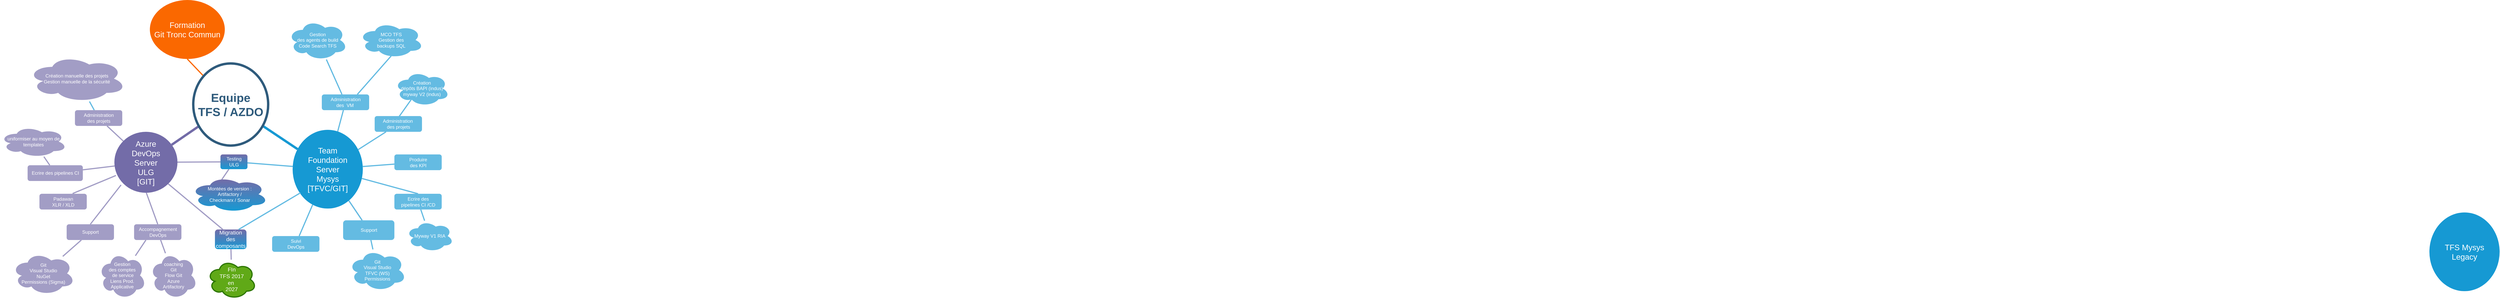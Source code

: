 <mxfile version="22.1.2" type="github">
  <diagram id="6a731a19-8d31-9384-78a2-239565b7b9f0" name="Page-1">
    <mxGraphModel dx="1434" dy="-69" grid="1" gridSize="10" guides="1" tooltips="1" connect="1" arrows="1" fold="1" page="1" pageScale="1" pageWidth="1169" pageHeight="827" background="none" math="0" shadow="0">
      <root>
        <mxCell id="0" />
        <mxCell id="1" parent="0" />
        <mxCell id="gx2I6z4kmaoWejYR-BX5-1570" value="" style="edgeStyle=none;shape=connector;rounded=1;orthogonalLoop=1;jettySize=auto;html=1;labelBackgroundColor=default;strokeColor=#64BBE2;strokeWidth=3;align=center;verticalAlign=middle;fontFamily=Helvetica;fontSize=11;fontColor=default;endArrow=none;" edge="1" parent="1" source="1353" target="gx2I6z4kmaoWejYR-BX5-1568">
          <mxGeometry relative="1" as="geometry" />
        </mxCell>
        <mxCell id="gx2I6z4kmaoWejYR-BX5-1575" value="" style="edgeStyle=none;shape=connector;rounded=1;orthogonalLoop=1;jettySize=auto;html=1;labelBackgroundColor=default;strokeColor=#A29DC5;strokeWidth=3;align=center;verticalAlign=middle;fontFamily=Helvetica;fontSize=20;fontColor=#FFFFFF;endArrow=none;" edge="1" parent="1" source="1353" target="1445">
          <mxGeometry relative="1" as="geometry" />
        </mxCell>
        <mxCell id="1353" value="Team &lt;br&gt;Foundation &lt;br&gt;Server &lt;br&gt;Mysys&lt;br&gt;[TFVC/GIT]" style="ellipse;whiteSpace=wrap;html=1;shadow=0;fontFamily=Helvetica;fontSize=20;fontColor=#FFFFFF;align=center;strokeWidth=3;fillColor=#1699D3;strokeColor=none;" parent="1" vertex="1">
          <mxGeometry x="1902" y="1190" width="178" height="200" as="geometry" />
        </mxCell>
        <mxCell id="1362" style="endArrow=none;strokeWidth=6;strokeColor=#1699D3;html=1;" parent="1" source="1515" target="1353" edge="1">
          <mxGeometry relative="1" as="geometry" />
        </mxCell>
        <mxCell id="1363" style="endArrow=none;strokeWidth=6;strokeColor=#736CA8;html=1;" parent="1" source="1515" target="1516" edge="1">
          <mxGeometry relative="1" as="geometry" />
        </mxCell>
        <mxCell id="1435" value="Suivi&lt;br&gt;DevOps" style="rounded=1;fillColor=#64BBE2;strokeColor=none;strokeWidth=3;shadow=0;html=1;fontColor=#FFFFFF;" parent="1" vertex="1">
          <mxGeometry x="1850" y="1460" width="120" height="40" as="geometry" />
        </mxCell>
        <mxCell id="gx2I6z4kmaoWejYR-BX5-1550" value="" style="edgeStyle=none;shape=connector;rounded=1;orthogonalLoop=1;jettySize=auto;html=1;labelBackgroundColor=default;strokeColor=#64BBE2;strokeWidth=3;align=center;verticalAlign=middle;fontFamily=Helvetica;fontSize=11;fontColor=default;endArrow=none;" edge="1" parent="1" source="1437" target="gx2I6z4kmaoWejYR-BX5-1549">
          <mxGeometry relative="1" as="geometry" />
        </mxCell>
        <mxCell id="1437" value="Administration&lt;br&gt;des&amp;nbsp; VM&amp;nbsp;" style="rounded=1;fillColor=#64BBE2;strokeColor=none;strokeWidth=3;shadow=0;html=1;fontColor=#FFFFFF;" parent="1" vertex="1">
          <mxGeometry x="1976" y="1100" width="120" height="40" as="geometry" />
        </mxCell>
        <mxCell id="1438" value="Administration&amp;nbsp;&lt;br&gt;des projets" style="rounded=1;fillColor=#64BBE2;strokeColor=none;strokeWidth=3;shadow=0;html=1;fontColor=#FFFFFF;" parent="1" vertex="1">
          <mxGeometry x="2110" y="1155" width="120" height="40" as="geometry" />
        </mxCell>
        <mxCell id="gx2I6z4kmaoWejYR-BX5-1546" value="" style="edgeStyle=none;shape=connector;rounded=1;orthogonalLoop=1;jettySize=auto;html=1;labelBackgroundColor=default;strokeColor=#64BBE2;strokeWidth=3;align=center;verticalAlign=middle;fontFamily=Helvetica;fontSize=11;fontColor=default;endArrow=none;" edge="1" parent="1" source="1440" target="gx2I6z4kmaoWejYR-BX5-1544">
          <mxGeometry relative="1" as="geometry" />
        </mxCell>
        <mxCell id="1440" value="Ecrire des &lt;br&gt;pipelines CI /CD" style="rounded=1;fillColor=#64BBE2;strokeColor=none;strokeWidth=3;shadow=0;html=1;fontColor=#FFFFFF;" parent="1" vertex="1">
          <mxGeometry x="2160" y="1352.5" width="120" height="40" as="geometry" />
        </mxCell>
        <mxCell id="gx2I6z4kmaoWejYR-BX5-1548" value="" style="edgeStyle=none;shape=connector;rounded=1;orthogonalLoop=1;jettySize=auto;html=1;labelBackgroundColor=default;strokeColor=#64BBE2;strokeWidth=3;align=center;verticalAlign=middle;fontFamily=Helvetica;fontSize=11;fontColor=default;endArrow=none;" edge="1" parent="1" source="1445" target="gx2I6z4kmaoWejYR-BX5-1547">
          <mxGeometry relative="1" as="geometry" />
        </mxCell>
        <mxCell id="1445" value="Support" style="rounded=1;fillColor=#64BBE2;strokeColor=none;strokeWidth=3;shadow=0;html=1;fontColor=#FFFFFF;" parent="1" vertex="1">
          <mxGeometry x="2030" y="1420" width="130" height="50" as="geometry" />
        </mxCell>
        <mxCell id="1446" value="" style="edgeStyle=none;endArrow=none;strokeWidth=3;strokeColor=#64BBE2;html=1;" parent="1" source="1353" target="1435" edge="1">
          <mxGeometry x="-24" y="196.5" width="100" height="100" as="geometry">
            <mxPoint x="-146" y="861.25" as="sourcePoint" />
            <mxPoint x="-46" y="761.25" as="targetPoint" />
          </mxGeometry>
        </mxCell>
        <mxCell id="1448" value="" style="edgeStyle=none;endArrow=none;strokeWidth=3;strokeColor=#64BBE2;html=1;" parent="1" source="1353" target="1437" edge="1">
          <mxGeometry x="-24" y="196.5" width="100" height="100" as="geometry">
            <mxPoint x="-146" y="861.25" as="sourcePoint" />
            <mxPoint x="-46" y="761.25" as="targetPoint" />
          </mxGeometry>
        </mxCell>
        <mxCell id="1449" value="" style="edgeStyle=none;endArrow=none;strokeWidth=3;strokeColor=#64BBE2;html=1;" parent="1" source="1353" target="1438" edge="1">
          <mxGeometry x="-24" y="196.5" width="100" height="100" as="geometry">
            <mxPoint x="-146" y="861.25" as="sourcePoint" />
            <mxPoint x="-46" y="761.25" as="targetPoint" />
          </mxGeometry>
        </mxCell>
        <mxCell id="1451" value="" style="edgeStyle=none;endArrow=none;strokeWidth=3;strokeColor=#64BBE2;html=1;entryX=0.5;entryY=0;entryDx=0;entryDy=0;" parent="1" source="1353" target="1440" edge="1">
          <mxGeometry x="-24" y="196.5" width="100" height="100" as="geometry">
            <mxPoint x="-146" y="861.25" as="sourcePoint" />
            <mxPoint x="2190" y="1400" as="targetPoint" />
          </mxGeometry>
        </mxCell>
        <mxCell id="1456" value="" style="edgeStyle=none;endArrow=none;strokeWidth=3;strokeColor=#64BBE2;html=1;" parent="1" source="1353" target="1445" edge="1">
          <mxGeometry x="-24" y="196.5" width="100" height="100" as="geometry">
            <mxPoint x="-146" y="861.25" as="sourcePoint" />
            <mxPoint x="-46" y="761.25" as="targetPoint" />
          </mxGeometry>
        </mxCell>
        <mxCell id="gx2I6z4kmaoWejYR-BX5-1559" value="" style="edgeStyle=none;shape=connector;rounded=1;orthogonalLoop=1;jettySize=auto;html=1;labelBackgroundColor=default;strokeColor=#FA6800;strokeWidth=3;align=center;verticalAlign=middle;fontFamily=Helvetica;fontSize=20;fontColor=#FFFFFF;endArrow=none;entryX=0.5;entryY=1;entryDx=0;entryDy=0;" edge="1" parent="1" source="1515" target="gx2I6z4kmaoWejYR-BX5-1560">
          <mxGeometry relative="1" as="geometry">
            <mxPoint x="1687.544" y="967.632" as="targetPoint" />
          </mxGeometry>
        </mxCell>
        <mxCell id="1515" value="Equipe&lt;br&gt;TFS / AZDO" style="ellipse;whiteSpace=wrap;html=1;shadow=0;fontFamily=Helvetica;fontSize=30;fontColor=#2F5B7C;align=center;strokeColor=#2F5B7C;strokeWidth=6;fillColor=#FFFFFF;fontStyle=1;gradientColor=none;" parent="1" vertex="1">
          <mxGeometry x="1650" y="1021.25" width="190" height="208.75" as="geometry" />
        </mxCell>
        <mxCell id="gx2I6z4kmaoWejYR-BX5-1569" value="" style="edgeStyle=none;shape=connector;rounded=1;orthogonalLoop=1;jettySize=auto;html=1;labelBackgroundColor=default;strokeColor=#A29DC5;strokeWidth=3;align=center;verticalAlign=middle;fontFamily=Helvetica;fontSize=11;fontColor=default;endArrow=none;" edge="1" parent="1" source="1516" target="gx2I6z4kmaoWejYR-BX5-1568">
          <mxGeometry relative="1" as="geometry" />
        </mxCell>
        <mxCell id="1516" value="Azure&lt;br&gt;DevOps&lt;br style=&quot;border-color: var(--border-color);&quot;&gt;Server&lt;br style=&quot;border-color: var(--border-color);&quot;&gt;ULG&lt;br&gt;[GIT]" style="ellipse;whiteSpace=wrap;html=1;shadow=0;fontFamily=Helvetica;fontSize=20;fontColor=#FFFFFF;align=center;strokeWidth=3;fillColor=#736ca8;strokeColor=none;" parent="1" vertex="1">
          <mxGeometry x="1450" y="1195" width="160" height="155" as="geometry" />
        </mxCell>
        <mxCell id="gx2I6z4kmaoWejYR-BX5-1553" value="" style="edgeStyle=none;shape=connector;rounded=1;orthogonalLoop=1;jettySize=auto;html=1;labelBackgroundColor=default;strokeColor=#64BBE2;strokeWidth=3;align=center;verticalAlign=middle;fontFamily=Helvetica;fontSize=11;fontColor=default;endArrow=none;" edge="1" parent="1" source="1524" target="gx2I6z4kmaoWejYR-BX5-1552">
          <mxGeometry relative="1" as="geometry" />
        </mxCell>
        <mxCell id="1524" value="Administration&lt;br&gt;des projets" style="rounded=1;fillColor=#a29dc5;strokeColor=none;strokeWidth=3;shadow=0;html=1;fontColor=#FFFFFF;" parent="1" vertex="1">
          <mxGeometry x="1350" y="1140" width="120" height="40" as="geometry" />
        </mxCell>
        <mxCell id="gx2I6z4kmaoWejYR-BX5-1566" value="" style="edgeStyle=none;shape=connector;rounded=1;orthogonalLoop=1;jettySize=auto;html=1;labelBackgroundColor=default;strokeColor=#A29DC5;strokeWidth=3;align=center;verticalAlign=middle;fontFamily=Helvetica;fontSize=11;fontColor=default;endArrow=none;" edge="1" parent="1" source="1525" target="gx2I6z4kmaoWejYR-BX5-1562">
          <mxGeometry relative="1" as="geometry" />
        </mxCell>
        <mxCell id="1525" value="Accompagnement&lt;br&gt;DevOps" style="rounded=1;fillColor=#a29dc5;strokeColor=none;strokeWidth=3;shadow=0;html=1;fontColor=#FFFFFF;" parent="1" vertex="1">
          <mxGeometry x="1500" y="1430" width="120" height="40" as="geometry" />
        </mxCell>
        <mxCell id="gx2I6z4kmaoWejYR-BX5-1567" value="" style="edgeStyle=none;shape=connector;rounded=1;orthogonalLoop=1;jettySize=auto;html=1;labelBackgroundColor=default;strokeColor=#A29DC5;strokeWidth=3;align=center;verticalAlign=middle;fontFamily=Helvetica;fontSize=11;fontColor=default;endArrow=none;" edge="1" parent="1" source="1526" target="gx2I6z4kmaoWejYR-BX5-1564">
          <mxGeometry relative="1" as="geometry" />
        </mxCell>
        <mxCell id="1526" value="Ecrire des pipelines CI" style="rounded=1;fillColor=#a29dc5;strokeColor=none;strokeWidth=3;shadow=0;html=1;fontColor=#FFFFFF;" parent="1" vertex="1">
          <mxGeometry x="1230" y="1280" width="140" height="40" as="geometry" />
        </mxCell>
        <mxCell id="1536" value="" style="edgeStyle=none;endArrow=none;strokeWidth=3;strokeColor=#A29DC5;html=1;" parent="1" source="1516" target="1524" edge="1">
          <mxGeometry x="-1498" y="-303.5" width="100" height="100" as="geometry">
            <mxPoint x="-1366.75" y="295" as="sourcePoint" />
            <mxPoint x="-1266.75" y="195" as="targetPoint" />
          </mxGeometry>
        </mxCell>
        <mxCell id="1537" value="" style="edgeStyle=none;endArrow=none;strokeWidth=3;strokeColor=#A29DC5;html=1;entryX=0.5;entryY=0;entryDx=0;entryDy=0;exitX=0.106;exitY=0.871;exitDx=0;exitDy=0;exitPerimeter=0;" parent="1" source="1516" target="gx2I6z4kmaoWejYR-BX5-1584" edge="1">
          <mxGeometry x="-1498" y="-303.5" width="100" height="100" as="geometry">
            <mxPoint x="1520.907" y="1339.518" as="sourcePoint" />
            <mxPoint x="1529.612" y="1410" as="targetPoint" />
          </mxGeometry>
        </mxCell>
        <mxCell id="1538" value="" style="edgeStyle=none;endArrow=none;strokeWidth=3;strokeColor=#A29DC5;html=1;" parent="1" source="1516" target="1526" edge="1">
          <mxGeometry x="-1498" y="-303.5" width="100" height="100" as="geometry">
            <mxPoint x="-1366.75" y="295" as="sourcePoint" />
            <mxPoint x="-1266.75" y="195" as="targetPoint" />
            <Array as="points" />
          </mxGeometry>
        </mxCell>
        <mxCell id="gx2I6z4kmaoWejYR-BX5-1542" value="MCO TFS&lt;br&gt;Gestion des &lt;br&gt;backups SQL" style="ellipse;shape=cloud;whiteSpace=wrap;html=1;fillColor=#64BBE2;strokeColor=none;fontColor=#FFFFFF;rounded=1;strokeWidth=3;shadow=0;" vertex="1" parent="1">
          <mxGeometry x="2070" y="915.88" width="164" height="91.75" as="geometry" />
        </mxCell>
        <mxCell id="gx2I6z4kmaoWejYR-BX5-1544" value="Myway V1 RIA" style="ellipse;shape=cloud;whiteSpace=wrap;html=1;fillColor=#64BBE2;strokeColor=none;fontColor=#FFFFFF;rounded=1;strokeWidth=3;shadow=0;" vertex="1" parent="1">
          <mxGeometry x="2190" y="1420" width="120" height="80" as="geometry" />
        </mxCell>
        <mxCell id="gx2I6z4kmaoWejYR-BX5-1547" value="Git&lt;br&gt;Visual Studio&lt;br&gt;TFVC (WS)&lt;br&gt;Permissions" style="ellipse;shape=cloud;whiteSpace=wrap;html=1;fillColor=#64BBE2;strokeColor=none;fontColor=#FFFFFF;rounded=1;strokeWidth=3;shadow=0;" vertex="1" parent="1">
          <mxGeometry x="2044" y="1493.25" width="146" height="106.75" as="geometry" />
        </mxCell>
        <mxCell id="gx2I6z4kmaoWejYR-BX5-1549" value="Gestion &lt;br&gt;des agents de build&lt;br&gt;Code Search TFS" style="ellipse;shape=cloud;whiteSpace=wrap;html=1;fillColor=#64BBE2;strokeColor=none;fontColor=#FFFFFF;rounded=1;strokeWidth=3;shadow=0;" vertex="1" parent="1">
          <mxGeometry x="1890" y="910" width="151" height="103.5" as="geometry" />
        </mxCell>
        <mxCell id="gx2I6z4kmaoWejYR-BX5-1552" value="Création manuelle des projets&lt;br&gt;Gestion manuelle de la sécurité" style="ellipse;shape=cloud;whiteSpace=wrap;html=1;fillColor=#a29dc5;strokeColor=none;fontColor=#FFFFFF;rounded=1;strokeWidth=3;shadow=0;" vertex="1" parent="1">
          <mxGeometry x="1230" y="1000" width="250" height="120" as="geometry" />
        </mxCell>
        <mxCell id="gx2I6z4kmaoWejYR-BX5-1560" value="Formation &lt;br&gt;Git Tronc Commun" style="ellipse;whiteSpace=wrap;html=1;shadow=0;fontFamily=Helvetica;fontSize=20;fontColor=#FFFFFF;align=center;strokeWidth=3;fillColor=#FA6800;strokeColor=none;" vertex="1" parent="1">
          <mxGeometry x="1540" y="860" width="190" height="150" as="geometry" />
        </mxCell>
        <mxCell id="gx2I6z4kmaoWejYR-BX5-1561" value="TFS Mysys&lt;br style=&quot;border-color: var(--border-color);&quot;&gt;Legacy" style="ellipse;whiteSpace=wrap;html=1;shadow=0;fontFamily=Helvetica;fontSize=20;fontColor=#FFFFFF;align=center;strokeWidth=3;fillColor=#1699D3;strokeColor=none;" vertex="1" parent="1">
          <mxGeometry x="7320" y="1400" width="178" height="200" as="geometry" />
        </mxCell>
        <mxCell id="gx2I6z4kmaoWejYR-BX5-1562" value="coaching &lt;br&gt;Git&lt;br&gt;Flow Git&lt;br&gt;Azure&lt;br&gt;Artifactory&lt;br&gt;" style="ellipse;shape=cloud;whiteSpace=wrap;html=1;fillColor=#a29dc5;strokeColor=none;fontColor=#FFFFFF;rounded=1;strokeWidth=3;shadow=0;" vertex="1" parent="1">
          <mxGeometry x="1540" y="1500" width="120" height="120" as="geometry" />
        </mxCell>
        <mxCell id="gx2I6z4kmaoWejYR-BX5-1564" value="uniformiser au moyen de templates" style="ellipse;shape=cloud;whiteSpace=wrap;html=1;fillColor=#a29dc5;strokeColor=none;fontColor=#FFFFFF;rounded=1;strokeWidth=3;shadow=0;" vertex="1" parent="1">
          <mxGeometry x="1160" y="1180" width="170" height="80" as="geometry" />
        </mxCell>
        <mxCell id="gx2I6z4kmaoWejYR-BX5-1573" value="" style="edgeStyle=none;shape=connector;rounded=1;orthogonalLoop=1;jettySize=auto;html=1;labelBackgroundColor=default;strokeColor=#A29DC5;strokeWidth=3;align=center;verticalAlign=middle;fontFamily=Helvetica;fontSize=11;fontColor=default;endArrow=none;entryX=0.4;entryY=0.1;entryDx=0;entryDy=0;entryPerimeter=0;" edge="1" parent="1" source="gx2I6z4kmaoWejYR-BX5-1568" target="gx2I6z4kmaoWejYR-BX5-1572">
          <mxGeometry relative="1" as="geometry" />
        </mxCell>
        <mxCell id="gx2I6z4kmaoWejYR-BX5-1568" value="Testing&lt;br style=&quot;font-size: 12px;&quot;&gt;ULG" style="rounded=1;whiteSpace=wrap;html=1;fontSize=12;fillColor=#736ca8;strokeColor=none;fontColor=#FFFFFF;shadow=0;strokeWidth=3;gradientColor=#1699D3;" vertex="1" parent="1">
          <mxGeometry x="1719" y="1252.5" width="68.5" height="37.5" as="geometry" />
        </mxCell>
        <mxCell id="gx2I6z4kmaoWejYR-BX5-1572" value="Montées de version :&lt;br&gt;&lt;span style=&quot;background-color: initial; text-align: left;&quot;&gt;Artifactory /&lt;/span&gt;&lt;br&gt;&lt;span style=&quot;text-align: left; background-color: initial;&quot;&gt;Checkmarx /&amp;nbsp;&lt;/span&gt;&lt;span style=&quot;text-align: left; background-color: initial;&quot;&gt;Sonar&lt;/span&gt;" style="ellipse;shape=cloud;whiteSpace=wrap;html=1;fontSize=12;fillColor=#736ca8;strokeColor=none;fontColor=#FFFFFF;rounded=1;shadow=0;strokeWidth=3;gradientColor=#1699D3;" vertex="1" parent="1">
          <mxGeometry x="1643.5" y="1307.5" width="196.5" height="92.5" as="geometry" />
        </mxCell>
        <mxCell id="gx2I6z4kmaoWejYR-BX5-1600" value="" style="edgeStyle=none;shape=connector;rounded=1;orthogonalLoop=1;jettySize=auto;html=1;labelBackgroundColor=default;strokeColor=#A29DC5;strokeWidth=3;align=center;verticalAlign=middle;fontFamily=Helvetica;fontSize=11;fontColor=default;endArrow=none;" edge="1" parent="1" source="gx2I6z4kmaoWejYR-BX5-1576" target="gx2I6z4kmaoWejYR-BX5-1599">
          <mxGeometry relative="1" as="geometry" />
        </mxCell>
        <mxCell id="gx2I6z4kmaoWejYR-BX5-1576" value="Migration&lt;br style=&quot;font-size: 14px;&quot;&gt;des composants" style="rounded=1;whiteSpace=wrap;html=1;fontSize=14;fillColor=#736ca8;strokeColor=none;fontColor=#FFFFFF;shadow=0;strokeWidth=3;gradientColor=#1699D3;" vertex="1" parent="1">
          <mxGeometry x="1705" y="1443.25" width="80" height="50" as="geometry" />
        </mxCell>
        <mxCell id="gx2I6z4kmaoWejYR-BX5-1577" value="" style="edgeStyle=none;endArrow=none;strokeWidth=3;strokeColor=#A29DC5;html=1;exitX=1;exitY=1;exitDx=0;exitDy=0;entryX=0.25;entryY=0;entryDx=0;entryDy=0;" edge="1" parent="1" source="1516" target="gx2I6z4kmaoWejYR-BX5-1576">
          <mxGeometry x="-1498" y="-303.5" width="100" height="100" as="geometry">
            <mxPoint x="1525" y="1359" as="sourcePoint" />
            <mxPoint x="1514" y="1410" as="targetPoint" />
          </mxGeometry>
        </mxCell>
        <mxCell id="gx2I6z4kmaoWejYR-BX5-1578" value="" style="edgeStyle=none;endArrow=none;strokeWidth=3;strokeColor=#64BBE2;html=1;entryX=0.75;entryY=0;entryDx=0;entryDy=0;" edge="1" parent="1" target="gx2I6z4kmaoWejYR-BX5-1576">
          <mxGeometry x="-24" y="196.5" width="100" height="100" as="geometry">
            <mxPoint x="1922" y="1350" as="sourcePoint" />
            <mxPoint x="1890" y="1421" as="targetPoint" />
          </mxGeometry>
        </mxCell>
        <mxCell id="gx2I6z4kmaoWejYR-BX5-1579" value="" style="edgeStyle=none;shape=connector;rounded=1;orthogonalLoop=1;jettySize=auto;html=1;labelBackgroundColor=default;strokeColor=#64BBE2;strokeWidth=3;align=center;verticalAlign=middle;fontFamily=Helvetica;fontSize=11;fontColor=default;endArrow=none;entryX=0.5;entryY=0.939;entryDx=0;entryDy=0;entryPerimeter=0;exitX=0.75;exitY=0;exitDx=0;exitDy=0;" edge="1" parent="1" source="1437" target="gx2I6z4kmaoWejYR-BX5-1542">
          <mxGeometry relative="1" as="geometry">
            <mxPoint x="2037" y="1110" as="sourcePoint" />
            <mxPoint x="2070" y="1010" as="targetPoint" />
          </mxGeometry>
        </mxCell>
        <mxCell id="gx2I6z4kmaoWejYR-BX5-1589" value="" style="edgeStyle=none;shape=connector;rounded=1;orthogonalLoop=1;jettySize=auto;html=1;labelBackgroundColor=default;strokeColor=#A29DC5;strokeWidth=3;align=center;verticalAlign=middle;fontFamily=Helvetica;fontSize=12;fontColor=#FFFFFF;endArrow=none;" edge="1" parent="1" source="gx2I6z4kmaoWejYR-BX5-1584" target="gx2I6z4kmaoWejYR-BX5-1588">
          <mxGeometry relative="1" as="geometry" />
        </mxCell>
        <mxCell id="gx2I6z4kmaoWejYR-BX5-1584" value="Support" style="rounded=1;fillColor=#a29dc5;strokeColor=none;strokeWidth=3;shadow=0;html=1;fontColor=#FFFFFF;" vertex="1" parent="1">
          <mxGeometry x="1329" y="1430" width="120" height="40" as="geometry" />
        </mxCell>
        <mxCell id="gx2I6z4kmaoWejYR-BX5-1587" value="" style="edgeStyle=none;endArrow=none;strokeWidth=3;strokeColor=#A29DC5;html=1;entryX=0.5;entryY=0;entryDx=0;entryDy=0;" edge="1" parent="1" target="1525">
          <mxGeometry x="-1498" y="-303.5" width="100" height="100" as="geometry">
            <mxPoint x="1531" y="1350" as="sourcePoint" />
            <mxPoint x="1540" y="1420" as="targetPoint" />
          </mxGeometry>
        </mxCell>
        <mxCell id="gx2I6z4kmaoWejYR-BX5-1588" value="Git&lt;br&gt;Visual Studio&lt;br&gt;NuGet&lt;br&gt;Permissions (Sigma)" style="ellipse;shape=cloud;whiteSpace=wrap;html=1;fillColor=#a29dc5;strokeColor=none;fontColor=#FFFFFF;rounded=1;strokeWidth=3;shadow=0;" vertex="1" parent="1">
          <mxGeometry x="1190" y="1500" width="160" height="110" as="geometry" />
        </mxCell>
        <mxCell id="gx2I6z4kmaoWejYR-BX5-1591" value="" style="edgeStyle=none;shape=connector;rounded=1;orthogonalLoop=1;jettySize=auto;html=1;labelBackgroundColor=default;strokeColor=#64BBE2;strokeWidth=3;align=center;verticalAlign=middle;fontFamily=Helvetica;fontSize=11;fontColor=default;endArrow=none;" edge="1" parent="1" source="gx2I6z4kmaoWejYR-BX5-1590" target="1353">
          <mxGeometry relative="1" as="geometry" />
        </mxCell>
        <mxCell id="gx2I6z4kmaoWejYR-BX5-1590" value="Produire &lt;br&gt;des KPI" style="rounded=1;fillColor=#64BBE2;strokeColor=none;strokeWidth=3;shadow=0;html=1;fontColor=#FFFFFF;" vertex="1" parent="1">
          <mxGeometry x="2160" y="1252.5" width="120" height="40" as="geometry" />
        </mxCell>
        <mxCell id="gx2I6z4kmaoWejYR-BX5-1593" value="" style="edgeStyle=none;shape=connector;rounded=1;orthogonalLoop=1;jettySize=auto;html=1;labelBackgroundColor=default;strokeColor=#A29DC5;strokeWidth=3;align=center;verticalAlign=middle;fontFamily=Helvetica;fontSize=11;fontColor=default;endArrow=none;entryX=0.25;entryY=1;entryDx=0;entryDy=0;" edge="1" parent="1" source="gx2I6z4kmaoWejYR-BX5-1592" target="1525">
          <mxGeometry relative="1" as="geometry" />
        </mxCell>
        <mxCell id="gx2I6z4kmaoWejYR-BX5-1592" value="Gestion &lt;br&gt;des comptes&lt;br&gt;&amp;nbsp;de service&lt;br&gt;Liens Prod. Applicative" style="ellipse;shape=cloud;whiteSpace=wrap;html=1;fillColor=#a29dc5;strokeColor=none;fontColor=#FFFFFF;rounded=1;strokeWidth=3;shadow=0;" vertex="1" parent="1">
          <mxGeometry x="1410" y="1500" width="120" height="120" as="geometry" />
        </mxCell>
        <mxCell id="gx2I6z4kmaoWejYR-BX5-1594" value="Padawan&lt;br&gt;XLR / XLD" style="rounded=1;fillColor=#a29dc5;strokeColor=none;strokeWidth=3;shadow=0;html=1;fontColor=#FFFFFF;" vertex="1" parent="1">
          <mxGeometry x="1260" y="1352.5" width="120" height="40" as="geometry" />
        </mxCell>
        <mxCell id="gx2I6z4kmaoWejYR-BX5-1595" value="" style="edgeStyle=none;endArrow=none;strokeWidth=3;strokeColor=#A29DC5;html=1;entryX=0.7;entryY=-0.012;entryDx=0;entryDy=0;exitX=0.025;exitY=0.716;exitDx=0;exitDy=0;exitPerimeter=0;entryPerimeter=0;" edge="1" parent="1" source="1516" target="gx2I6z4kmaoWejYR-BX5-1594">
          <mxGeometry x="-1498" y="-303.5" width="100" height="100" as="geometry">
            <mxPoint x="1477" y="1340" as="sourcePoint" />
            <mxPoint x="1399" y="1440" as="targetPoint" />
          </mxGeometry>
        </mxCell>
        <mxCell id="gx2I6z4kmaoWejYR-BX5-1596" value="Création&lt;br&gt;dépôts BAPI (indus)&lt;br&gt;myway V2 (indus)" style="ellipse;shape=cloud;whiteSpace=wrap;html=1;fillColor=#64BBE2;strokeColor=none;fontColor=#FFFFFF;rounded=1;strokeWidth=3;shadow=0;" vertex="1" parent="1">
          <mxGeometry x="2160" y="1040" width="140" height="90" as="geometry" />
        </mxCell>
        <mxCell id="gx2I6z4kmaoWejYR-BX5-1598" value="" style="edgeStyle=none;shape=connector;rounded=1;orthogonalLoop=1;jettySize=auto;html=1;labelBackgroundColor=default;strokeColor=#64BBE2;strokeWidth=3;align=center;verticalAlign=middle;fontFamily=Helvetica;fontSize=11;fontColor=default;endArrow=none;entryX=0.31;entryY=0.8;entryDx=0;entryDy=0;entryPerimeter=0;exitX=0.483;exitY=0.175;exitDx=0;exitDy=0;exitPerimeter=0;" edge="1" parent="1" source="1438" target="gx2I6z4kmaoWejYR-BX5-1596">
          <mxGeometry relative="1" as="geometry">
            <mxPoint x="2076" y="1110" as="sourcePoint" />
            <mxPoint x="2162" y="1012" as="targetPoint" />
          </mxGeometry>
        </mxCell>
        <mxCell id="gx2I6z4kmaoWejYR-BX5-1599" value="FIn &lt;br&gt;TFS 2017&lt;br&gt;en&amp;nbsp;&lt;br&gt;2027" style="ellipse;shape=cloud;whiteSpace=wrap;html=1;fontSize=14;rounded=1;shadow=0;strokeWidth=3;fillColor=#60a917;fontColor=#ffffff;strokeColor=#2D7600;" vertex="1" parent="1">
          <mxGeometry x="1685" y="1520" width="125" height="100" as="geometry" />
        </mxCell>
      </root>
    </mxGraphModel>
  </diagram>
</mxfile>
